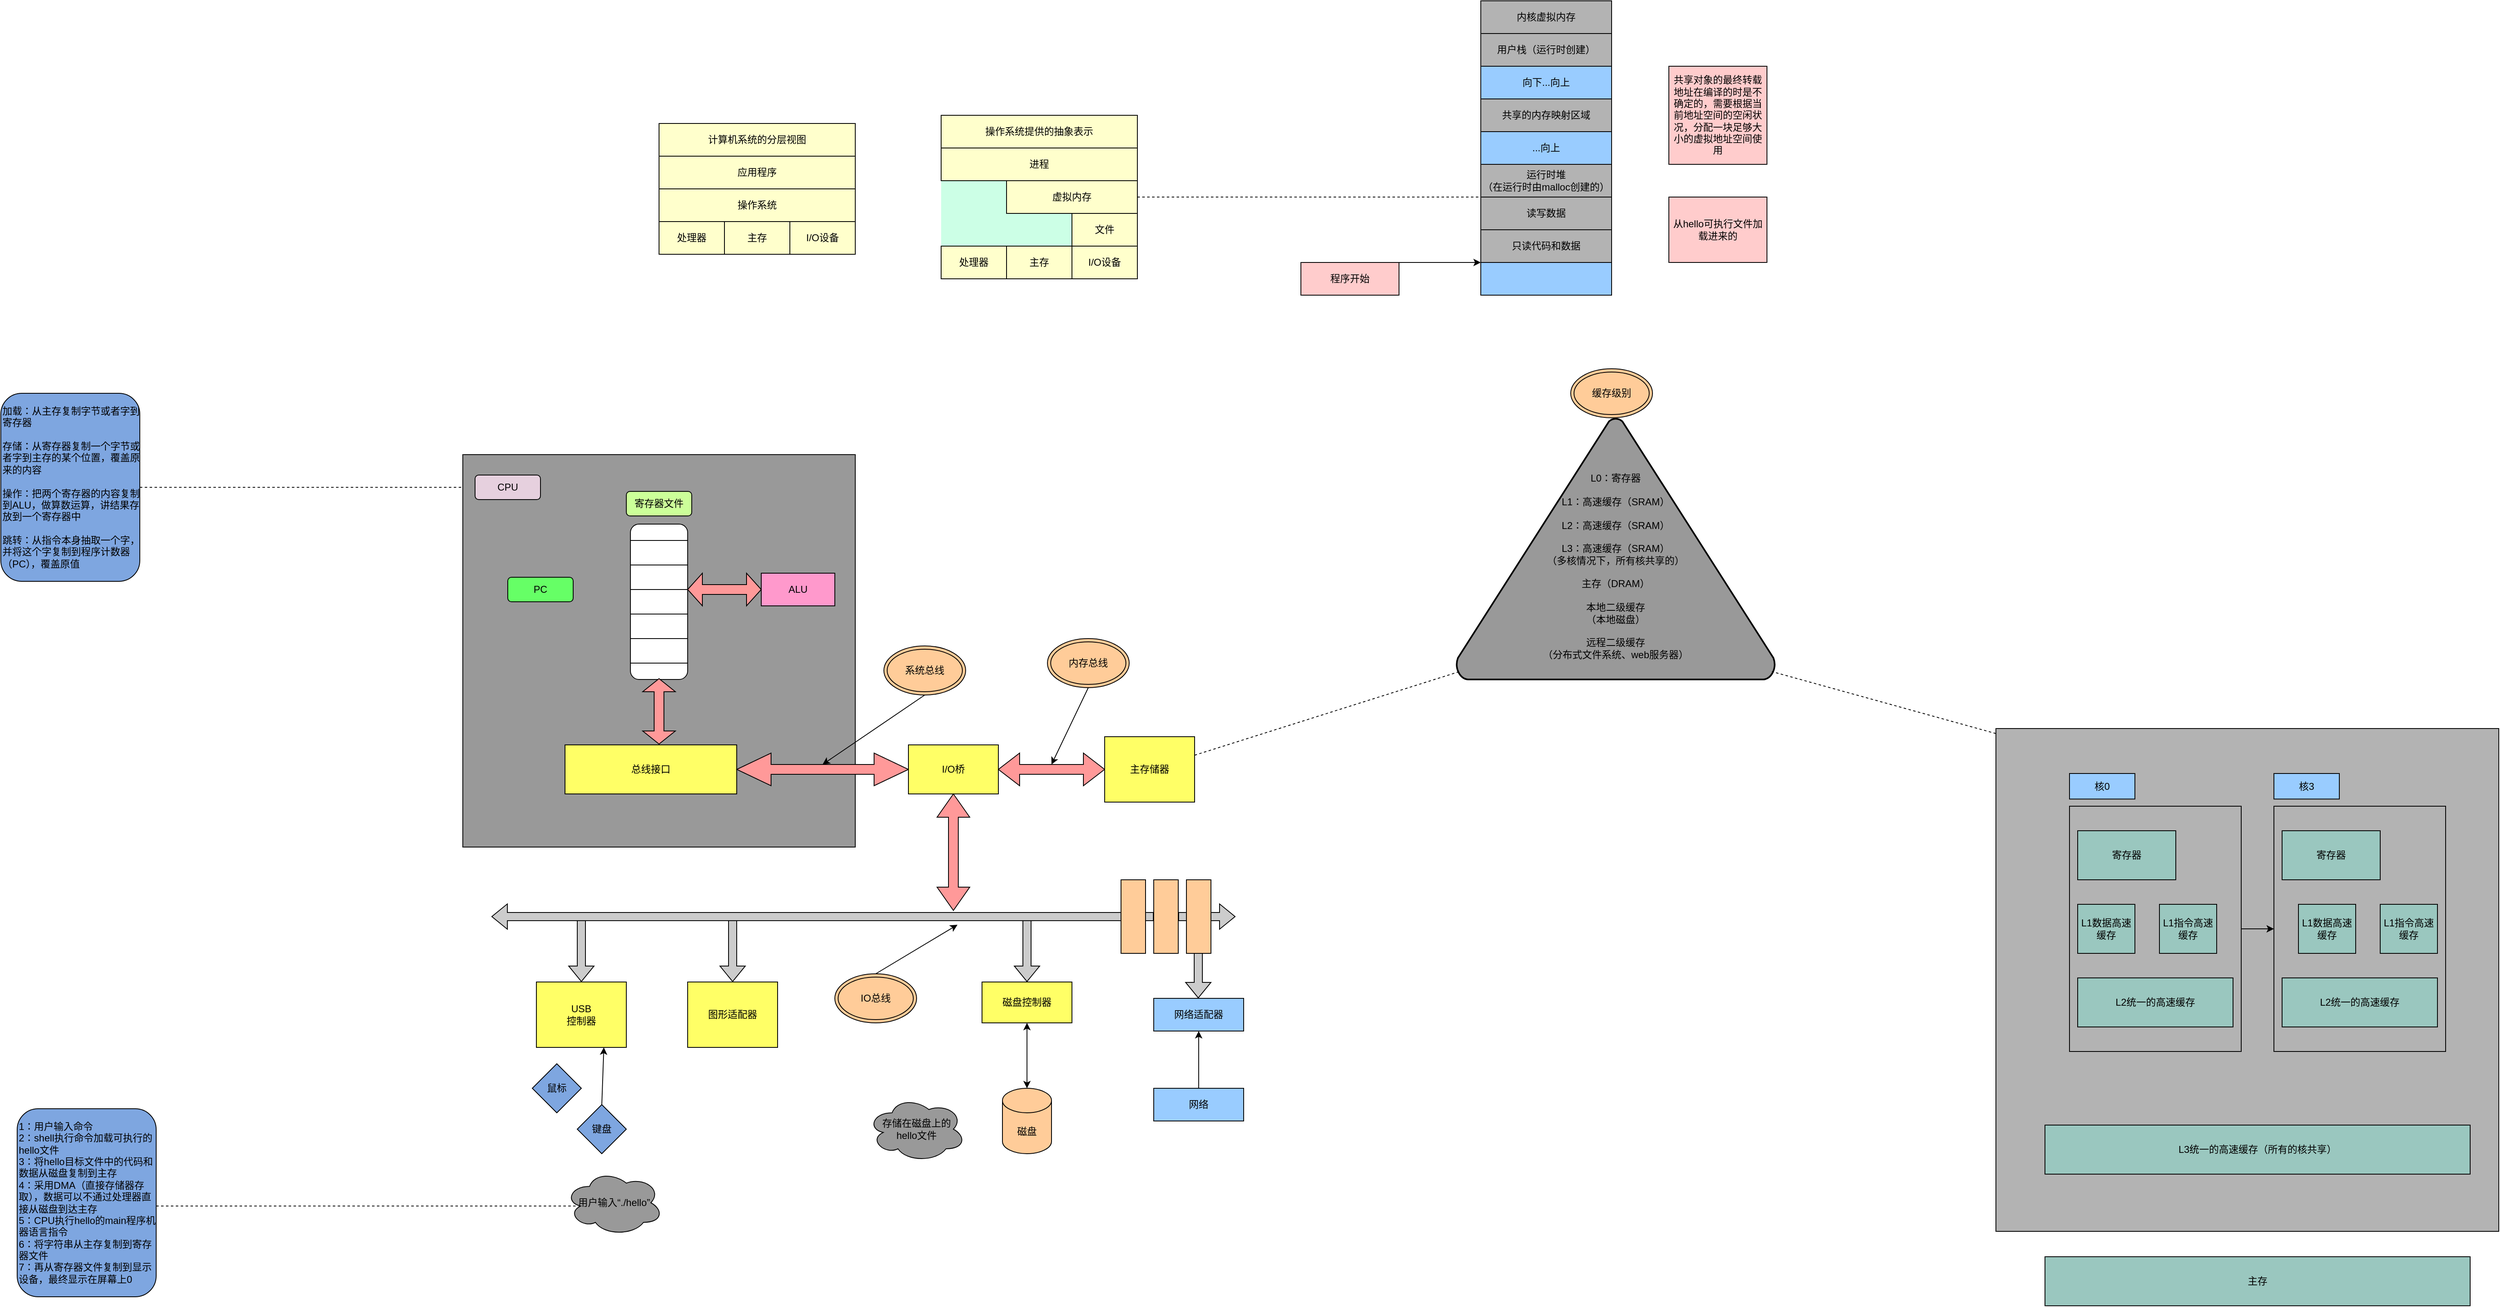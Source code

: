 <mxfile version="15.5.1" type="github">
  <diagram id="LHdp1C9b-F5UCKWID19b" name="Page-1">
    <mxGraphModel dx="3581" dy="2115" grid="1" gridSize="10" guides="1" tooltips="1" connect="1" arrows="1" fold="1" page="1" pageScale="1" pageWidth="1169" pageHeight="827" math="0" shadow="0">
      <root>
        <mxCell id="0" />
        <mxCell id="1" parent="0" />
        <mxCell id="YtGU08_9XiSNCzKKEfij-40" value="" style="endArrow=none;dashed=1;html=1;rounded=0;fillColor=#CCCCCC;entryX=0;entryY=0.5;entryDx=0;entryDy=0;" edge="1" parent="1" source="YtGU08_9XiSNCzKKEfij-42" target="YtGU08_9XiSNCzKKEfij-2">
          <mxGeometry width="50" height="50" relative="1" as="geometry">
            <mxPoint x="160" y="155" as="sourcePoint" />
            <mxPoint x="640" y="300" as="targetPoint" />
          </mxGeometry>
        </mxCell>
        <mxCell id="YtGU08_9XiSNCzKKEfij-42" value="加载：从主存复制字节或者字到寄存器&lt;br&gt;&lt;br&gt;存储：从寄存器复制一个字节或者字到主存的某个位置，覆盖原来的内容&lt;br&gt;&lt;br&gt;操作：把两个寄存器的内容复制到ALU，做算数运算，讲结果存放到一个寄存器中&lt;br&gt;&lt;br&gt;跳转：从指令本身抽取一个字，并将这个字复制到程序计数器（PC），覆盖原值&lt;br&gt;&lt;div style=&quot;text-align: justify&quot;&gt;&lt;/div&gt;" style="rounded=1;whiteSpace=wrap;html=1;fillColor=#7EA6E0;align=left;" vertex="1" parent="1">
          <mxGeometry x="-330" y="40" width="170" height="230" as="geometry" />
        </mxCell>
        <mxCell id="YtGU08_9XiSNCzKKEfij-51" value="" style="endArrow=none;dashed=1;html=1;rounded=0;fillColor=#CCCCCC;entryX=0.108;entryY=0.55;entryDx=0;entryDy=0;entryPerimeter=0;" edge="1" parent="1" target="YtGU08_9XiSNCzKKEfij-49">
          <mxGeometry width="50" height="50" relative="1" as="geometry">
            <mxPoint x="-140" y="1034" as="sourcePoint" />
            <mxPoint x="260" y="165" as="targetPoint" />
          </mxGeometry>
        </mxCell>
        <mxCell id="YtGU08_9XiSNCzKKEfij-52" value="1：用户输入命令&lt;br&gt;2：shell执行命令加载可执行的hello文件&lt;br&gt;3：将hello目标文件中的代码和数据从磁盘复制到主存&lt;br&gt;4：采用DMA（直接存储器存取），数据可以不通过处理器直接从磁盘到达主存&lt;br&gt;5：CPU执行hello的main程序机器语言指令&lt;br&gt;6：将字符串从主存复制到寄存器文件&lt;br&gt;7：再从寄存器文件复制到显示设备，最终显示在屏幕上0&lt;br&gt;&lt;div style=&quot;text-align: justify&quot;&gt;&lt;/div&gt;" style="rounded=1;whiteSpace=wrap;html=1;fillColor=#7EA6E0;align=left;" vertex="1" parent="1">
          <mxGeometry x="-310" y="915" width="170" height="230" as="geometry" />
        </mxCell>
        <mxCell id="YtGU08_9XiSNCzKKEfij-54" value="&lt;br&gt;&lt;br&gt;&lt;br&gt;L0：寄存器&lt;br&gt;&lt;br&gt;L1：高速缓存（SRAM）&lt;br&gt;&lt;br&gt;L2：高速缓存（SRAM）&lt;br&gt;&lt;br&gt;L3：高速缓存（SRAM）&lt;br&gt;（多核情况下，所有核共享的）&lt;br&gt;&lt;br&gt;主存（DRAM）&lt;br&gt;&lt;br&gt;本地二级缓存&lt;br&gt;（本地磁盘）&lt;br&gt;&lt;br&gt;远程二级缓存&lt;br&gt;（分布式文件系统、web服务器）" style="strokeWidth=2;html=1;shape=mxgraph.flowchart.extract_or_measurement;whiteSpace=wrap;fillColor=#999999;align=center;" vertex="1" parent="1">
          <mxGeometry x="1450" y="70" width="390" height="320" as="geometry" />
        </mxCell>
        <mxCell id="YtGU08_9XiSNCzKKEfij-55" value="缓存级别" style="ellipse;shape=doubleEllipse;whiteSpace=wrap;html=1;fillColor=#FFCC99;" vertex="1" parent="1">
          <mxGeometry x="1590" y="10" width="100" height="60" as="geometry" />
        </mxCell>
        <mxCell id="YtGU08_9XiSNCzKKEfij-56" value="" style="endArrow=none;dashed=1;html=1;rounded=0;fillColor=#CCCCCC;entryX=0.01;entryY=0.97;entryDx=0;entryDy=0;entryPerimeter=0;" edge="1" parent="1" source="YtGU08_9XiSNCzKKEfij-18" target="YtGU08_9XiSNCzKKEfij-54">
          <mxGeometry width="50" height="50" relative="1" as="geometry">
            <mxPoint x="1243.52" y="490" as="sourcePoint" />
            <mxPoint x="1756.48" y="490" as="targetPoint" />
          </mxGeometry>
        </mxCell>
        <mxCell id="YtGU08_9XiSNCzKKEfij-83" value="" style="group;fillColor=#CCCCCC;" vertex="1" connectable="0" parent="1">
          <mxGeometry x="475" y="-290" width="240" height="160" as="geometry" />
        </mxCell>
        <mxCell id="YtGU08_9XiSNCzKKEfij-77" value="应用程序" style="rounded=0;whiteSpace=wrap;html=1;fillColor=#FFFFCC;align=center;" vertex="1" parent="YtGU08_9XiSNCzKKEfij-83">
          <mxGeometry y="40" width="240" height="40" as="geometry" />
        </mxCell>
        <mxCell id="YtGU08_9XiSNCzKKEfij-78" value="操作系统" style="rounded=0;whiteSpace=wrap;html=1;fillColor=#FFFFCC;align=center;" vertex="1" parent="YtGU08_9XiSNCzKKEfij-83">
          <mxGeometry y="80" width="240" height="40" as="geometry" />
        </mxCell>
        <mxCell id="YtGU08_9XiSNCzKKEfij-79" value="处理器" style="rounded=0;whiteSpace=wrap;html=1;fillColor=#FFFFCC;align=center;" vertex="1" parent="YtGU08_9XiSNCzKKEfij-83">
          <mxGeometry y="120" width="80" height="40" as="geometry" />
        </mxCell>
        <mxCell id="YtGU08_9XiSNCzKKEfij-80" value="主存" style="rounded=0;whiteSpace=wrap;html=1;fillColor=#FFFFCC;align=center;" vertex="1" parent="YtGU08_9XiSNCzKKEfij-83">
          <mxGeometry x="80" y="120" width="80" height="40" as="geometry" />
        </mxCell>
        <mxCell id="YtGU08_9XiSNCzKKEfij-81" value="I/O设备" style="rounded=0;whiteSpace=wrap;html=1;fillColor=#FFFFCC;align=center;" vertex="1" parent="YtGU08_9XiSNCzKKEfij-83">
          <mxGeometry x="160" y="120" width="80" height="40" as="geometry" />
        </mxCell>
        <mxCell id="YtGU08_9XiSNCzKKEfij-82" value="计算机系统的分层视图" style="rounded=0;whiteSpace=wrap;html=1;fillColor=#FFFFCC;align=center;" vertex="1" parent="YtGU08_9XiSNCzKKEfij-83">
          <mxGeometry width="240" height="40" as="geometry" />
        </mxCell>
        <mxCell id="YtGU08_9XiSNCzKKEfij-95" value="" style="group" vertex="1" connectable="0" parent="1">
          <mxGeometry x="820" y="-300" width="240" height="200" as="geometry" />
        </mxCell>
        <mxCell id="YtGU08_9XiSNCzKKEfij-86" value="" style="group;fillColor=#CCFFE6;container=0;" vertex="1" connectable="0" parent="YtGU08_9XiSNCzKKEfij-95">
          <mxGeometry width="240" height="160" as="geometry" />
        </mxCell>
        <mxCell id="YtGU08_9XiSNCzKKEfij-87" value="进程" style="rounded=0;whiteSpace=wrap;html=1;fillColor=#FFFFCC;align=center;" vertex="1" parent="YtGU08_9XiSNCzKKEfij-95">
          <mxGeometry y="40" width="240" height="40" as="geometry" />
        </mxCell>
        <mxCell id="YtGU08_9XiSNCzKKEfij-88" value="虚拟内存" style="rounded=0;whiteSpace=wrap;html=1;fillColor=#FFFFCC;align=center;" vertex="1" parent="YtGU08_9XiSNCzKKEfij-95">
          <mxGeometry x="80" y="80" width="160" height="40" as="geometry" />
        </mxCell>
        <mxCell id="YtGU08_9XiSNCzKKEfij-89" value="处理器" style="rounded=0;whiteSpace=wrap;html=1;fillColor=#FFFFCC;align=center;" vertex="1" parent="YtGU08_9XiSNCzKKEfij-95">
          <mxGeometry y="160" width="80" height="40" as="geometry" />
        </mxCell>
        <mxCell id="YtGU08_9XiSNCzKKEfij-90" value="主存" style="rounded=0;whiteSpace=wrap;html=1;fillColor=#FFFFCC;align=center;" vertex="1" parent="YtGU08_9XiSNCzKKEfij-95">
          <mxGeometry x="80" y="160" width="80" height="40" as="geometry" />
        </mxCell>
        <mxCell id="YtGU08_9XiSNCzKKEfij-91" value="文件" style="rounded=0;whiteSpace=wrap;html=1;fillColor=#FFFFCC;align=center;" vertex="1" parent="YtGU08_9XiSNCzKKEfij-95">
          <mxGeometry x="160" y="120" width="80" height="40" as="geometry" />
        </mxCell>
        <mxCell id="YtGU08_9XiSNCzKKEfij-92" value="操作系统提供的抽象表示" style="rounded=0;whiteSpace=wrap;html=1;fillColor=#FFFFCC;align=center;" vertex="1" parent="YtGU08_9XiSNCzKKEfij-95">
          <mxGeometry width="240" height="40" as="geometry" />
        </mxCell>
        <mxCell id="YtGU08_9XiSNCzKKEfij-94" value="I/O设备" style="rounded=0;whiteSpace=wrap;html=1;fillColor=#FFFFCC;align=center;" vertex="1" parent="YtGU08_9XiSNCzKKEfij-95">
          <mxGeometry x="160" y="160" width="80" height="40" as="geometry" />
        </mxCell>
        <mxCell id="YtGU08_9XiSNCzKKEfij-96" value="" style="endArrow=none;dashed=1;html=1;rounded=0;fillColor=#CCCCCC;entryX=0;entryY=0;entryDx=0;entryDy=0;" edge="1" parent="1" source="YtGU08_9XiSNCzKKEfij-88" target="YtGU08_9XiSNCzKKEfij-103">
          <mxGeometry width="50" height="50" relative="1" as="geometry">
            <mxPoint x="1060" y="-197.761" as="sourcePoint" />
            <mxPoint x="1470" y="-198" as="targetPoint" />
          </mxGeometry>
        </mxCell>
        <mxCell id="YtGU08_9XiSNCzKKEfij-128" value="" style="endArrow=none;dashed=1;html=1;rounded=0;fillColor=#CCCCCC;entryX=0.99;entryY=0.97;entryDx=0;entryDy=0;entryPerimeter=0;exitX=0;exitY=0.01;exitDx=0;exitDy=0;exitPerimeter=0;" edge="1" parent="1" source="YtGU08_9XiSNCzKKEfij-132" target="YtGU08_9XiSNCzKKEfij-54">
          <mxGeometry width="50" height="50" relative="1" as="geometry">
            <mxPoint x="1860" y="372.239" as="sourcePoint" />
            <mxPoint x="2183.9" y="270.0" as="targetPoint" />
          </mxGeometry>
        </mxCell>
        <mxCell id="YtGU08_9XiSNCzKKEfij-145" value="" style="group" vertex="1" connectable="0" parent="1">
          <mxGeometry x="2110" y="450" width="615" height="706" as="geometry" />
        </mxCell>
        <mxCell id="YtGU08_9XiSNCzKKEfij-132" value="" style="whiteSpace=wrap;html=1;aspect=fixed;fillColor=#B3B3B3;align=center;" vertex="1" parent="YtGU08_9XiSNCzKKEfij-145">
          <mxGeometry width="615" height="615" as="geometry" />
        </mxCell>
        <mxCell id="YtGU08_9XiSNCzKKEfij-129" value="" style="rounded=0;whiteSpace=wrap;html=1;fillColor=#B3B3B3;align=center;" vertex="1" parent="YtGU08_9XiSNCzKKEfij-145">
          <mxGeometry x="90" y="95" width="210" height="300" as="geometry" />
        </mxCell>
        <mxCell id="YtGU08_9XiSNCzKKEfij-130" value="" style="rounded=0;whiteSpace=wrap;html=1;fillColor=#B3B3B3;align=center;" vertex="1" parent="YtGU08_9XiSNCzKKEfij-145">
          <mxGeometry x="340" y="95" width="210" height="300" as="geometry" />
        </mxCell>
        <mxCell id="YtGU08_9XiSNCzKKEfij-131" value="" style="edgeStyle=orthogonalEdgeStyle;rounded=0;orthogonalLoop=1;jettySize=auto;html=1;fillColor=#CCCCCC;" edge="1" parent="YtGU08_9XiSNCzKKEfij-145" source="YtGU08_9XiSNCzKKEfij-129" target="YtGU08_9XiSNCzKKEfij-130">
          <mxGeometry relative="1" as="geometry" />
        </mxCell>
        <mxCell id="YtGU08_9XiSNCzKKEfij-133" value="L3统一的高速缓存（所有的核共享）" style="rounded=0;whiteSpace=wrap;html=1;fillColor=#9AC7BF;align=center;" vertex="1" parent="YtGU08_9XiSNCzKKEfij-145">
          <mxGeometry x="60" y="485" width="520" height="60" as="geometry" />
        </mxCell>
        <mxCell id="YtGU08_9XiSNCzKKEfij-134" value="主存" style="rounded=0;whiteSpace=wrap;html=1;fillColor=#9AC7BF;align=center;" vertex="1" parent="YtGU08_9XiSNCzKKEfij-145">
          <mxGeometry x="60" y="646" width="520" height="60" as="geometry" />
        </mxCell>
        <mxCell id="YtGU08_9XiSNCzKKEfij-135" value="寄存器" style="rounded=0;whiteSpace=wrap;html=1;fillColor=#9AC7BF;align=center;" vertex="1" parent="YtGU08_9XiSNCzKKEfij-145">
          <mxGeometry x="100" y="125" width="120" height="60" as="geometry" />
        </mxCell>
        <mxCell id="YtGU08_9XiSNCzKKEfij-136" value="L1数据高速缓存" style="rounded=0;whiteSpace=wrap;html=1;fillColor=#9AC7BF;align=center;" vertex="1" parent="YtGU08_9XiSNCzKKEfij-145">
          <mxGeometry x="100" y="215" width="70" height="60" as="geometry" />
        </mxCell>
        <mxCell id="YtGU08_9XiSNCzKKEfij-137" value="L1指令高速缓存" style="rounded=0;whiteSpace=wrap;html=1;fillColor=#9AC7BF;align=center;" vertex="1" parent="YtGU08_9XiSNCzKKEfij-145">
          <mxGeometry x="200" y="215" width="70" height="60" as="geometry" />
        </mxCell>
        <mxCell id="YtGU08_9XiSNCzKKEfij-138" value="&lt;span&gt;L1数据高速缓存&lt;/span&gt;" style="rounded=0;whiteSpace=wrap;html=1;fillColor=#9AC7BF;align=center;" vertex="1" parent="YtGU08_9XiSNCzKKEfij-145">
          <mxGeometry x="370" y="215" width="70" height="60" as="geometry" />
        </mxCell>
        <mxCell id="YtGU08_9XiSNCzKKEfij-139" value="&lt;span&gt;L1指令高速缓存&lt;/span&gt;" style="rounded=0;whiteSpace=wrap;html=1;fillColor=#9AC7BF;align=center;" vertex="1" parent="YtGU08_9XiSNCzKKEfij-145">
          <mxGeometry x="470" y="215" width="70" height="60" as="geometry" />
        </mxCell>
        <mxCell id="YtGU08_9XiSNCzKKEfij-140" value="寄存器" style="rounded=0;whiteSpace=wrap;html=1;fillColor=#9AC7BF;align=center;" vertex="1" parent="YtGU08_9XiSNCzKKEfij-145">
          <mxGeometry x="350" y="125" width="120" height="60" as="geometry" />
        </mxCell>
        <mxCell id="YtGU08_9XiSNCzKKEfij-141" value="L2统一的高速缓存" style="rounded=0;whiteSpace=wrap;html=1;fillColor=#9AC7BF;align=center;" vertex="1" parent="YtGU08_9XiSNCzKKEfij-145">
          <mxGeometry x="100" y="305" width="190" height="60" as="geometry" />
        </mxCell>
        <mxCell id="YtGU08_9XiSNCzKKEfij-142" value="&lt;span&gt;L2统一的高速缓存&lt;/span&gt;" style="rounded=0;whiteSpace=wrap;html=1;fillColor=#9AC7BF;align=center;" vertex="1" parent="YtGU08_9XiSNCzKKEfij-145">
          <mxGeometry x="350" y="305" width="190" height="60" as="geometry" />
        </mxCell>
        <mxCell id="YtGU08_9XiSNCzKKEfij-143" value="核0" style="rounded=0;whiteSpace=wrap;html=1;fillColor=#99CCFF;align=center;" vertex="1" parent="YtGU08_9XiSNCzKKEfij-145">
          <mxGeometry x="90" y="55" width="80" height="31.25" as="geometry" />
        </mxCell>
        <mxCell id="YtGU08_9XiSNCzKKEfij-144" value="核3" style="rounded=0;whiteSpace=wrap;html=1;fillColor=#99CCFF;align=center;" vertex="1" parent="YtGU08_9XiSNCzKKEfij-145">
          <mxGeometry x="340" y="55" width="80" height="31.25" as="geometry" />
        </mxCell>
        <mxCell id="YtGU08_9XiSNCzKKEfij-146" value="" style="group" vertex="1" connectable="0" parent="1">
          <mxGeometry x="1260" y="-440" width="570" height="360" as="geometry" />
        </mxCell>
        <mxCell id="YtGU08_9XiSNCzKKEfij-107" value="" style="group" vertex="1" connectable="0" parent="YtGU08_9XiSNCzKKEfij-146">
          <mxGeometry x="220" width="160" height="360" as="geometry" />
        </mxCell>
        <mxCell id="YtGU08_9XiSNCzKKEfij-97" value="内核虚拟内存" style="rounded=0;whiteSpace=wrap;html=1;fillColor=#B3B3B3;align=center;" vertex="1" parent="YtGU08_9XiSNCzKKEfij-107">
          <mxGeometry width="160" height="40" as="geometry" />
        </mxCell>
        <mxCell id="YtGU08_9XiSNCzKKEfij-98" value="向下...向上" style="rounded=0;whiteSpace=wrap;html=1;fillColor=#99CCFF;align=center;" vertex="1" parent="YtGU08_9XiSNCzKKEfij-107">
          <mxGeometry y="80" width="160" height="40" as="geometry" />
        </mxCell>
        <mxCell id="YtGU08_9XiSNCzKKEfij-99" value="共享的内存映射区域" style="rounded=0;whiteSpace=wrap;html=1;fillColor=#B3B3B3;align=center;" vertex="1" parent="YtGU08_9XiSNCzKKEfij-107">
          <mxGeometry y="120" width="160" height="40" as="geometry" />
        </mxCell>
        <mxCell id="YtGU08_9XiSNCzKKEfij-100" value="...向上" style="rounded=0;whiteSpace=wrap;html=1;fillColor=#99CCFF;align=center;" vertex="1" parent="YtGU08_9XiSNCzKKEfij-107">
          <mxGeometry y="160" width="160" height="40" as="geometry" />
        </mxCell>
        <mxCell id="YtGU08_9XiSNCzKKEfij-101" value="运行时堆&lt;br&gt;（在运行时由malloc创建的）" style="rounded=0;whiteSpace=wrap;html=1;fillColor=#B3B3B3;align=center;" vertex="1" parent="YtGU08_9XiSNCzKKEfij-107">
          <mxGeometry y="200" width="160" height="40" as="geometry" />
        </mxCell>
        <mxCell id="YtGU08_9XiSNCzKKEfij-102" value="用户栈（运行时创建）" style="rounded=0;whiteSpace=wrap;html=1;fillColor=#B3B3B3;align=center;" vertex="1" parent="YtGU08_9XiSNCzKKEfij-107">
          <mxGeometry y="40" width="160" height="40" as="geometry" />
        </mxCell>
        <mxCell id="YtGU08_9XiSNCzKKEfij-103" value="读写数据" style="rounded=0;whiteSpace=wrap;html=1;fillColor=#B3B3B3;align=center;" vertex="1" parent="YtGU08_9XiSNCzKKEfij-107">
          <mxGeometry y="240" width="160" height="40" as="geometry" />
        </mxCell>
        <mxCell id="YtGU08_9XiSNCzKKEfij-104" value="只读代码和数据" style="rounded=0;whiteSpace=wrap;html=1;fillColor=#B3B3B3;align=center;" vertex="1" parent="YtGU08_9XiSNCzKKEfij-107">
          <mxGeometry y="280" width="160" height="40" as="geometry" />
        </mxCell>
        <mxCell id="YtGU08_9XiSNCzKKEfij-105" value="" style="rounded=0;whiteSpace=wrap;html=1;fillColor=#99CCFF;align=center;" vertex="1" parent="YtGU08_9XiSNCzKKEfij-107">
          <mxGeometry y="320" width="160" height="40" as="geometry" />
        </mxCell>
        <mxCell id="YtGU08_9XiSNCzKKEfij-118" value="共享对象的最终转载地址在编译的时是不确定的，需要根据当前地址空间的空闲状况，分配一块足够大小的虚拟地址空间使用" style="rounded=0;whiteSpace=wrap;html=1;fillColor=#FFCCCC;align=center;" vertex="1" parent="YtGU08_9XiSNCzKKEfij-146">
          <mxGeometry x="450" y="80" width="120" height="120" as="geometry" />
        </mxCell>
        <mxCell id="YtGU08_9XiSNCzKKEfij-119" value="从hello可执行文件加载进来的" style="rounded=0;whiteSpace=wrap;html=1;fillColor=#FFCCCC;align=center;" vertex="1" parent="YtGU08_9XiSNCzKKEfij-146">
          <mxGeometry x="450" y="240" width="120" height="80" as="geometry" />
        </mxCell>
        <mxCell id="YtGU08_9XiSNCzKKEfij-120" value="程序开始" style="rounded=0;whiteSpace=wrap;html=1;fillColor=#FFCCCC;align=center;" vertex="1" parent="YtGU08_9XiSNCzKKEfij-146">
          <mxGeometry y="320" width="120" height="40" as="geometry" />
        </mxCell>
        <mxCell id="YtGU08_9XiSNCzKKEfij-127" value="" style="endArrow=classic;html=1;rounded=0;entryX=0;entryY=1;entryDx=0;entryDy=0;exitX=1;exitY=0;exitDx=0;exitDy=0;" edge="1" parent="YtGU08_9XiSNCzKKEfij-146" source="YtGU08_9XiSNCzKKEfij-120" target="YtGU08_9XiSNCzKKEfij-104">
          <mxGeometry width="50" height="50" relative="1" as="geometry">
            <mxPoint x="120" y="170" as="sourcePoint" />
            <mxPoint x="75" y="264" as="targetPoint" />
          </mxGeometry>
        </mxCell>
        <mxCell id="YtGU08_9XiSNCzKKEfij-147" value="" style="group" vertex="1" connectable="0" parent="1">
          <mxGeometry x="235" y="115" width="955" height="955" as="geometry" />
        </mxCell>
        <mxCell id="YtGU08_9XiSNCzKKEfij-121" value="" style="shape=flexArrow;endArrow=classic;html=1;rounded=0;fillColor=#CCCCCC;entryX=0.5;entryY=0;entryDx=0;entryDy=0;" edge="1" parent="YtGU08_9XiSNCzKKEfij-147">
          <mxGeometry width="50" height="50" relative="1" as="geometry">
            <mxPoint x="899.5" y="585" as="sourcePoint" />
            <mxPoint x="899.5" y="665" as="targetPoint" />
          </mxGeometry>
        </mxCell>
        <mxCell id="YtGU08_9XiSNCzKKEfij-38" value="" style="shape=flexArrow;endArrow=classic;html=1;rounded=0;fillColor=#CCCCCC;entryX=0.5;entryY=0;entryDx=0;entryDy=0;" edge="1" parent="YtGU08_9XiSNCzKKEfij-147" target="YtGU08_9XiSNCzKKEfij-28">
          <mxGeometry width="50" height="50" relative="1" as="geometry">
            <mxPoint x="690" y="565" as="sourcePoint" />
            <mxPoint x="396.0" y="655" as="targetPoint" />
          </mxGeometry>
        </mxCell>
        <mxCell id="YtGU08_9XiSNCzKKEfij-35" value="" style="shape=flexArrow;endArrow=classic;html=1;rounded=0;fillColor=#CCCCCC;entryX=0.5;entryY=0;entryDx=0;entryDy=0;" edge="1" parent="YtGU08_9XiSNCzKKEfij-147" target="YtGU08_9XiSNCzKKEfij-27">
          <mxGeometry width="50" height="50" relative="1" as="geometry">
            <mxPoint x="330" y="565" as="sourcePoint" />
            <mxPoint x="155" y="655" as="targetPoint" />
          </mxGeometry>
        </mxCell>
        <mxCell id="YtGU08_9XiSNCzKKEfij-34" value="" style="shape=flexArrow;endArrow=classic;html=1;rounded=0;fillColor=#CCCCCC;entryX=0.5;entryY=0;entryDx=0;entryDy=0;" edge="1" parent="YtGU08_9XiSNCzKKEfij-147" target="YtGU08_9XiSNCzKKEfij-26">
          <mxGeometry width="50" height="50" relative="1" as="geometry">
            <mxPoint x="145" y="565" as="sourcePoint" />
            <mxPoint x="405" y="525" as="targetPoint" />
          </mxGeometry>
        </mxCell>
        <mxCell id="YtGU08_9XiSNCzKKEfij-1" value="" style="whiteSpace=wrap;html=1;aspect=fixed;fillColor=#999999;" vertex="1" parent="YtGU08_9XiSNCzKKEfij-147">
          <mxGeometry width="480" height="480" as="geometry" />
        </mxCell>
        <mxCell id="YtGU08_9XiSNCzKKEfij-2" value="CPU" style="rounded=1;whiteSpace=wrap;html=1;fillColor=#E6D0DE;" vertex="1" parent="YtGU08_9XiSNCzKKEfij-147">
          <mxGeometry x="15" y="25" width="80" height="30" as="geometry" />
        </mxCell>
        <mxCell id="YtGU08_9XiSNCzKKEfij-3" value="PC" style="rounded=1;whiteSpace=wrap;html=1;fillColor=#66FF66;" vertex="1" parent="YtGU08_9XiSNCzKKEfij-147">
          <mxGeometry x="55" y="150" width="80" height="30" as="geometry" />
        </mxCell>
        <mxCell id="YtGU08_9XiSNCzKKEfij-4" value="PC" style="rounded=1;whiteSpace=wrap;html=1;" vertex="1" parent="YtGU08_9XiSNCzKKEfij-147">
          <mxGeometry x="205" y="85" width="70" height="190" as="geometry" />
        </mxCell>
        <mxCell id="YtGU08_9XiSNCzKKEfij-6" value="" style="rounded=0;whiteSpace=wrap;html=1;" vertex="1" parent="YtGU08_9XiSNCzKKEfij-147">
          <mxGeometry x="205" y="105" width="70" height="30" as="geometry" />
        </mxCell>
        <mxCell id="YtGU08_9XiSNCzKKEfij-7" value="" style="rounded=0;whiteSpace=wrap;html=1;" vertex="1" parent="YtGU08_9XiSNCzKKEfij-147">
          <mxGeometry x="205" y="165" width="70" height="30" as="geometry" />
        </mxCell>
        <mxCell id="YtGU08_9XiSNCzKKEfij-8" value="" style="rounded=0;whiteSpace=wrap;html=1;" vertex="1" parent="YtGU08_9XiSNCzKKEfij-147">
          <mxGeometry x="205" y="225" width="70" height="30" as="geometry" />
        </mxCell>
        <mxCell id="YtGU08_9XiSNCzKKEfij-9" value="寄存器文件" style="rounded=1;whiteSpace=wrap;html=1;fillColor=#CCFF99;" vertex="1" parent="YtGU08_9XiSNCzKKEfij-147">
          <mxGeometry x="200" y="45" width="80" height="30" as="geometry" />
        </mxCell>
        <mxCell id="YtGU08_9XiSNCzKKEfij-10" value="ALU" style="rounded=0;whiteSpace=wrap;html=1;fillColor=#FF99CC;" vertex="1" parent="YtGU08_9XiSNCzKKEfij-147">
          <mxGeometry x="365" y="145" width="90" height="40" as="geometry" />
        </mxCell>
        <mxCell id="YtGU08_9XiSNCzKKEfij-11" value="总线接口" style="rounded=0;whiteSpace=wrap;html=1;fillColor=#FFFF66;" vertex="1" parent="YtGU08_9XiSNCzKKEfij-147">
          <mxGeometry x="125" y="355" width="210" height="60" as="geometry" />
        </mxCell>
        <mxCell id="YtGU08_9XiSNCzKKEfij-12" value="" style="shape=doubleArrow;whiteSpace=wrap;html=1;fillColor=#FF9999;" vertex="1" parent="YtGU08_9XiSNCzKKEfij-147">
          <mxGeometry x="275" y="145" width="90" height="40" as="geometry" />
        </mxCell>
        <mxCell id="YtGU08_9XiSNCzKKEfij-13" value="" style="shape=doubleArrow;whiteSpace=wrap;html=1;fillColor=#FF9999;rotation=90;" vertex="1" parent="YtGU08_9XiSNCzKKEfij-147">
          <mxGeometry x="200" y="294" width="80" height="40" as="geometry" />
        </mxCell>
        <mxCell id="YtGU08_9XiSNCzKKEfij-14" value="" style="shape=doubleArrow;whiteSpace=wrap;html=1;fillColor=#FF9999;rotation=-180;" vertex="1" parent="YtGU08_9XiSNCzKKEfij-147">
          <mxGeometry x="335" y="365" width="210" height="40" as="geometry" />
        </mxCell>
        <mxCell id="YtGU08_9XiSNCzKKEfij-16" value="I/O桥" style="rounded=0;whiteSpace=wrap;html=1;fillColor=#FFFF66;" vertex="1" parent="YtGU08_9XiSNCzKKEfij-147">
          <mxGeometry x="545" y="355" width="110" height="60" as="geometry" />
        </mxCell>
        <mxCell id="YtGU08_9XiSNCzKKEfij-17" value="" style="shape=doubleArrow;whiteSpace=wrap;html=1;fillColor=#FF9999;rotation=-180;" vertex="1" parent="YtGU08_9XiSNCzKKEfij-147">
          <mxGeometry x="655" y="365" width="130" height="40" as="geometry" />
        </mxCell>
        <mxCell id="YtGU08_9XiSNCzKKEfij-18" value="主存储器" style="rounded=0;whiteSpace=wrap;html=1;fillColor=#FFFF66;" vertex="1" parent="YtGU08_9XiSNCzKKEfij-147">
          <mxGeometry x="785" y="345" width="110" height="80" as="geometry" />
        </mxCell>
        <mxCell id="YtGU08_9XiSNCzKKEfij-19" value="系统总线" style="ellipse;shape=doubleEllipse;whiteSpace=wrap;html=1;fillColor=#FFCC99;" vertex="1" parent="YtGU08_9XiSNCzKKEfij-147">
          <mxGeometry x="515" y="234" width="100" height="60" as="geometry" />
        </mxCell>
        <mxCell id="YtGU08_9XiSNCzKKEfij-20" value="内存总线" style="ellipse;shape=doubleEllipse;whiteSpace=wrap;html=1;fillColor=#FFCC99;" vertex="1" parent="YtGU08_9XiSNCzKKEfij-147">
          <mxGeometry x="715" y="225" width="100" height="60" as="geometry" />
        </mxCell>
        <mxCell id="YtGU08_9XiSNCzKKEfij-21" value="" style="endArrow=classic;html=1;rounded=0;entryX=0;entryY=0;entryDx=105;entryDy=26;entryPerimeter=0;exitX=0.5;exitY=1;exitDx=0;exitDy=0;" edge="1" parent="YtGU08_9XiSNCzKKEfij-147" source="YtGU08_9XiSNCzKKEfij-19" target="YtGU08_9XiSNCzKKEfij-14">
          <mxGeometry width="50" height="50" relative="1" as="geometry">
            <mxPoint x="355" y="185" as="sourcePoint" />
            <mxPoint x="405" y="135" as="targetPoint" />
          </mxGeometry>
        </mxCell>
        <mxCell id="YtGU08_9XiSNCzKKEfij-22" value="" style="endArrow=classic;html=1;rounded=0;entryX=0;entryY=0;entryDx=65;entryDy=26;entryPerimeter=0;exitX=0.5;exitY=1;exitDx=0;exitDy=0;" edge="1" parent="YtGU08_9XiSNCzKKEfij-147" source="YtGU08_9XiSNCzKKEfij-20" target="YtGU08_9XiSNCzKKEfij-17">
          <mxGeometry width="50" height="50" relative="1" as="geometry">
            <mxPoint x="710" y="234" as="sourcePoint" />
            <mxPoint x="585" y="319.0" as="targetPoint" />
          </mxGeometry>
        </mxCell>
        <mxCell id="YtGU08_9XiSNCzKKEfij-23" value="" style="shape=doubleArrow;whiteSpace=wrap;html=1;fillColor=#FF9999;rotation=90;" vertex="1" parent="YtGU08_9XiSNCzKKEfij-147">
          <mxGeometry x="528.75" y="466.25" width="142.5" height="40" as="geometry" />
        </mxCell>
        <mxCell id="YtGU08_9XiSNCzKKEfij-25" value="" style="shape=flexArrow;endArrow=classic;startArrow=none;html=1;rounded=0;fillColor=#CCCCCC;" edge="1" parent="YtGU08_9XiSNCzKKEfij-147" source="YtGU08_9XiSNCzKKEfij-30">
          <mxGeometry width="100" height="100" relative="1" as="geometry">
            <mxPoint x="35" y="565" as="sourcePoint" />
            <mxPoint x="945" y="565" as="targetPoint" />
          </mxGeometry>
        </mxCell>
        <mxCell id="YtGU08_9XiSNCzKKEfij-26" value="USB&lt;br&gt;控制器" style="rounded=0;whiteSpace=wrap;html=1;fillColor=#FFFF66;" vertex="1" parent="YtGU08_9XiSNCzKKEfij-147">
          <mxGeometry x="90" y="645" width="110" height="80" as="geometry" />
        </mxCell>
        <mxCell id="YtGU08_9XiSNCzKKEfij-27" value="图形适配器" style="rounded=0;whiteSpace=wrap;html=1;fillColor=#FFFF66;" vertex="1" parent="YtGU08_9XiSNCzKKEfij-147">
          <mxGeometry x="275" y="645" width="110" height="80" as="geometry" />
        </mxCell>
        <mxCell id="YtGU08_9XiSNCzKKEfij-28" value="磁盘控制器" style="rounded=0;whiteSpace=wrap;html=1;fillColor=#FFFF66;" vertex="1" parent="YtGU08_9XiSNCzKKEfij-147">
          <mxGeometry x="635" y="645" width="110" height="50" as="geometry" />
        </mxCell>
        <mxCell id="YtGU08_9XiSNCzKKEfij-30" value="" style="rounded=0;whiteSpace=wrap;html=1;fillColor=#FFCC99;rotation=90;" vertex="1" parent="YtGU08_9XiSNCzKKEfij-147">
          <mxGeometry x="815" y="550" width="90" height="30" as="geometry" />
        </mxCell>
        <mxCell id="YtGU08_9XiSNCzKKEfij-31" value="" style="shape=flexArrow;endArrow=none;startArrow=classic;html=1;rounded=0;fillColor=#CCCCCC;" edge="1" parent="YtGU08_9XiSNCzKKEfij-147" target="YtGU08_9XiSNCzKKEfij-30">
          <mxGeometry width="100" height="100" relative="1" as="geometry">
            <mxPoint x="35" y="565" as="sourcePoint" />
            <mxPoint x="925" y="565" as="targetPoint" />
          </mxGeometry>
        </mxCell>
        <mxCell id="YtGU08_9XiSNCzKKEfij-32" value="" style="rounded=0;whiteSpace=wrap;html=1;fillColor=#FFCC99;rotation=90;" vertex="1" parent="YtGU08_9XiSNCzKKEfij-147">
          <mxGeometry x="855" y="550" width="90" height="30" as="geometry" />
        </mxCell>
        <mxCell id="YtGU08_9XiSNCzKKEfij-29" value="" style="rounded=0;whiteSpace=wrap;html=1;fillColor=#FFCC99;rotation=90;" vertex="1" parent="YtGU08_9XiSNCzKKEfij-147">
          <mxGeometry x="775" y="550" width="90" height="30" as="geometry" />
        </mxCell>
        <mxCell id="YtGU08_9XiSNCzKKEfij-33" value="磁盘" style="shape=cylinder3;whiteSpace=wrap;html=1;boundedLbl=1;backgroundOutline=1;size=15;fillColor=#FFCC99;" vertex="1" parent="YtGU08_9XiSNCzKKEfij-147">
          <mxGeometry x="660" y="775" width="60" height="80" as="geometry" />
        </mxCell>
        <mxCell id="YtGU08_9XiSNCzKKEfij-36" value="IO总线" style="ellipse;shape=doubleEllipse;whiteSpace=wrap;html=1;fillColor=#FFCC99;" vertex="1" parent="YtGU08_9XiSNCzKKEfij-147">
          <mxGeometry x="455" y="635" width="100" height="60" as="geometry" />
        </mxCell>
        <mxCell id="YtGU08_9XiSNCzKKEfij-37" value="" style="endArrow=classic;html=1;rounded=0;exitX=0.5;exitY=0;exitDx=0;exitDy=0;" edge="1" parent="YtGU08_9XiSNCzKKEfij-147" source="YtGU08_9XiSNCzKKEfij-36">
          <mxGeometry width="50" height="50" relative="1" as="geometry">
            <mxPoint x="575" y="304" as="sourcePoint" />
            <mxPoint x="605" y="575" as="targetPoint" />
          </mxGeometry>
        </mxCell>
        <mxCell id="YtGU08_9XiSNCzKKEfij-39" value="" style="endArrow=classic;startArrow=classic;html=1;rounded=0;fillColor=#CCCCCC;entryX=0.5;entryY=1;entryDx=0;entryDy=0;" edge="1" parent="YtGU08_9XiSNCzKKEfij-147" source="YtGU08_9XiSNCzKKEfij-33" target="YtGU08_9XiSNCzKKEfij-28">
          <mxGeometry width="50" height="50" relative="1" as="geometry">
            <mxPoint x="355" y="625" as="sourcePoint" />
            <mxPoint x="405" y="575" as="targetPoint" />
          </mxGeometry>
        </mxCell>
        <mxCell id="YtGU08_9XiSNCzKKEfij-46" value="鼠标" style="rhombus;whiteSpace=wrap;html=1;fillColor=#7EA6E0;align=center;" vertex="1" parent="YtGU08_9XiSNCzKKEfij-147">
          <mxGeometry x="85" y="745" width="60" height="60" as="geometry" />
        </mxCell>
        <mxCell id="YtGU08_9XiSNCzKKEfij-48" value="键盘" style="rhombus;whiteSpace=wrap;html=1;fillColor=#7EA6E0;align=center;" vertex="1" parent="YtGU08_9XiSNCzKKEfij-147">
          <mxGeometry x="140" y="795" width="60" height="60" as="geometry" />
        </mxCell>
        <mxCell id="YtGU08_9XiSNCzKKEfij-49" value="用户输入“./hello”" style="ellipse;shape=cloud;whiteSpace=wrap;html=1;fillColor=#999999;align=center;" vertex="1" parent="YtGU08_9XiSNCzKKEfij-147">
          <mxGeometry x="125" y="875" width="120" height="80" as="geometry" />
        </mxCell>
        <mxCell id="YtGU08_9XiSNCzKKEfij-50" value="" style="endArrow=classic;html=1;rounded=0;fillColor=#CCCCCC;entryX=0.75;entryY=1;entryDx=0;entryDy=0;exitX=0.5;exitY=0;exitDx=0;exitDy=0;" edge="1" parent="YtGU08_9XiSNCzKKEfij-147" source="YtGU08_9XiSNCzKKEfij-48" target="YtGU08_9XiSNCzKKEfij-26">
          <mxGeometry width="50" height="50" relative="1" as="geometry">
            <mxPoint x="175" y="715" as="sourcePoint" />
            <mxPoint x="225" y="665" as="targetPoint" />
          </mxGeometry>
        </mxCell>
        <mxCell id="YtGU08_9XiSNCzKKEfij-53" value="存储在磁盘上的&lt;br&gt;hello文件" style="ellipse;shape=cloud;whiteSpace=wrap;html=1;fillColor=#999999;align=center;" vertex="1" parent="YtGU08_9XiSNCzKKEfij-147">
          <mxGeometry x="495" y="785" width="120" height="80" as="geometry" />
        </mxCell>
        <mxCell id="YtGU08_9XiSNCzKKEfij-122" value="网络适配器" style="rounded=0;whiteSpace=wrap;html=1;fillColor=#99CCFF;" vertex="1" parent="YtGU08_9XiSNCzKKEfij-147">
          <mxGeometry x="845" y="665" width="110" height="40" as="geometry" />
        </mxCell>
        <mxCell id="YtGU08_9XiSNCzKKEfij-124" value="网络" style="rounded=0;whiteSpace=wrap;html=1;fillColor=#99CCFF;" vertex="1" parent="YtGU08_9XiSNCzKKEfij-147">
          <mxGeometry x="845" y="775" width="110" height="40" as="geometry" />
        </mxCell>
        <mxCell id="YtGU08_9XiSNCzKKEfij-126" value="" style="endArrow=none;startArrow=classic;html=1;rounded=0;fillColor=#CCCCCC;exitX=0.5;exitY=1;exitDx=0;exitDy=0;" edge="1" parent="YtGU08_9XiSNCzKKEfij-147" source="YtGU08_9XiSNCzKKEfij-122">
          <mxGeometry width="50" height="50" relative="1" as="geometry">
            <mxPoint x="900" y="825" as="sourcePoint" />
            <mxPoint x="900" y="775" as="targetPoint" />
          </mxGeometry>
        </mxCell>
      </root>
    </mxGraphModel>
  </diagram>
</mxfile>

